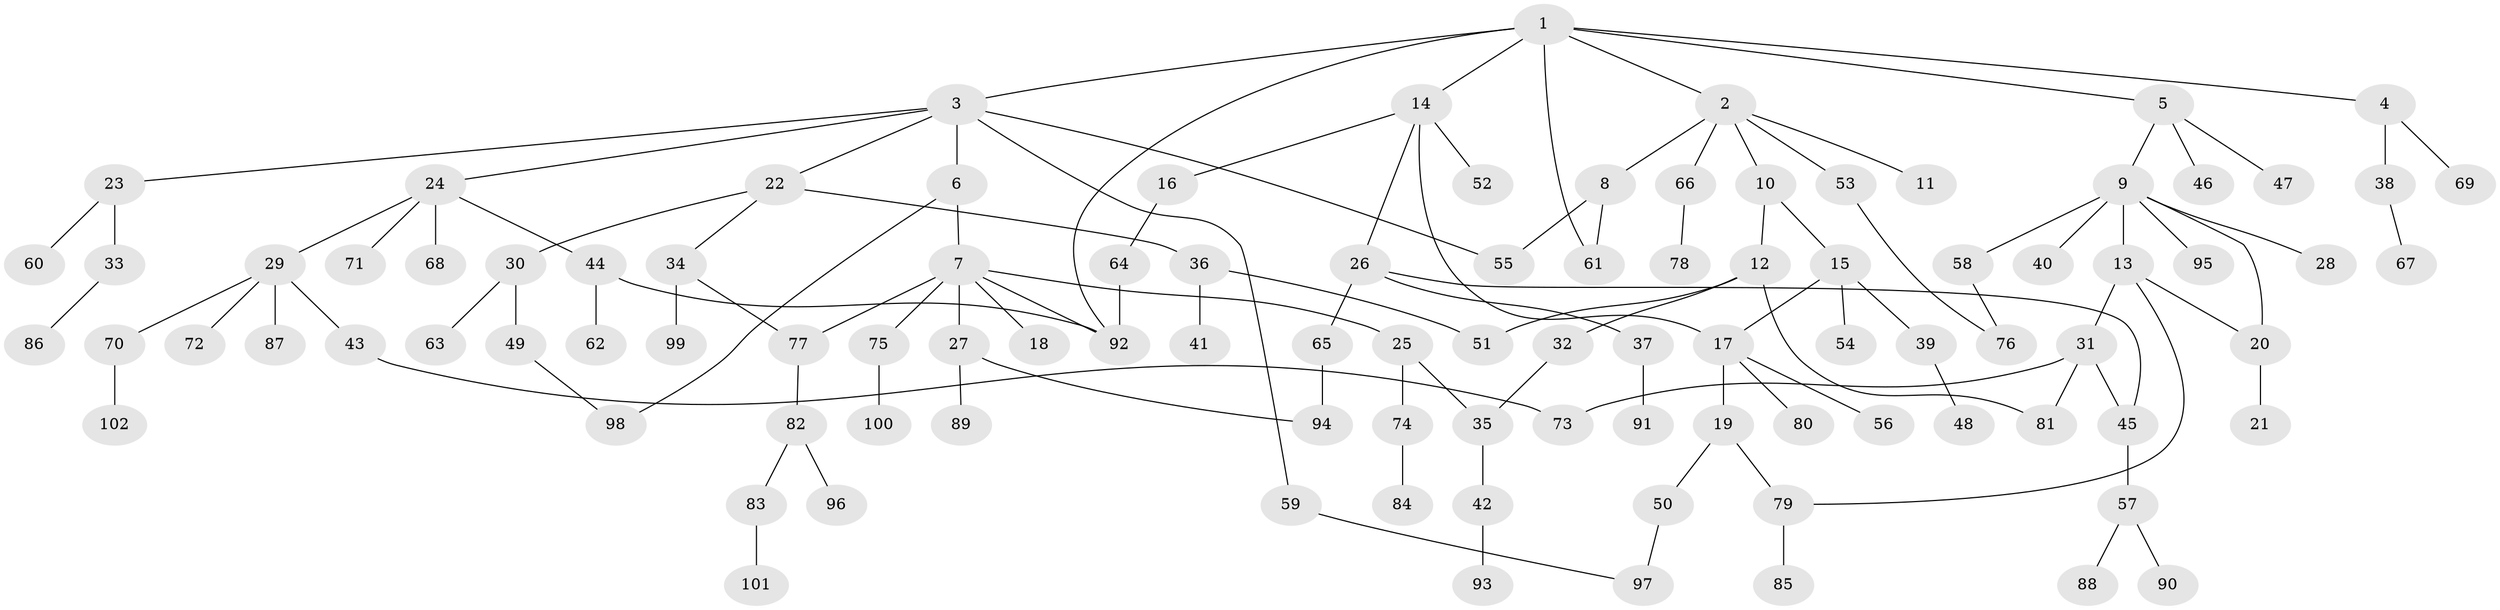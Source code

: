// Generated by graph-tools (version 1.1) at 2025/49/03/09/25 03:49:24]
// undirected, 102 vertices, 119 edges
graph export_dot {
graph [start="1"]
  node [color=gray90,style=filled];
  1;
  2;
  3;
  4;
  5;
  6;
  7;
  8;
  9;
  10;
  11;
  12;
  13;
  14;
  15;
  16;
  17;
  18;
  19;
  20;
  21;
  22;
  23;
  24;
  25;
  26;
  27;
  28;
  29;
  30;
  31;
  32;
  33;
  34;
  35;
  36;
  37;
  38;
  39;
  40;
  41;
  42;
  43;
  44;
  45;
  46;
  47;
  48;
  49;
  50;
  51;
  52;
  53;
  54;
  55;
  56;
  57;
  58;
  59;
  60;
  61;
  62;
  63;
  64;
  65;
  66;
  67;
  68;
  69;
  70;
  71;
  72;
  73;
  74;
  75;
  76;
  77;
  78;
  79;
  80;
  81;
  82;
  83;
  84;
  85;
  86;
  87;
  88;
  89;
  90;
  91;
  92;
  93;
  94;
  95;
  96;
  97;
  98;
  99;
  100;
  101;
  102;
  1 -- 2;
  1 -- 3;
  1 -- 4;
  1 -- 5;
  1 -- 14;
  1 -- 61;
  1 -- 92;
  2 -- 8;
  2 -- 10;
  2 -- 11;
  2 -- 53;
  2 -- 66;
  3 -- 6;
  3 -- 22;
  3 -- 23;
  3 -- 24;
  3 -- 55;
  3 -- 59;
  4 -- 38;
  4 -- 69;
  5 -- 9;
  5 -- 46;
  5 -- 47;
  6 -- 7;
  6 -- 98;
  7 -- 18;
  7 -- 25;
  7 -- 27;
  7 -- 75;
  7 -- 77;
  7 -- 92;
  8 -- 61;
  8 -- 55;
  9 -- 13;
  9 -- 20;
  9 -- 28;
  9 -- 40;
  9 -- 58;
  9 -- 95;
  10 -- 12;
  10 -- 15;
  12 -- 32;
  12 -- 51;
  12 -- 81;
  13 -- 31;
  13 -- 79;
  13 -- 20;
  14 -- 16;
  14 -- 26;
  14 -- 52;
  14 -- 17;
  15 -- 17;
  15 -- 39;
  15 -- 54;
  16 -- 64;
  17 -- 19;
  17 -- 56;
  17 -- 80;
  19 -- 50;
  19 -- 79;
  20 -- 21;
  22 -- 30;
  22 -- 34;
  22 -- 36;
  23 -- 33;
  23 -- 60;
  24 -- 29;
  24 -- 44;
  24 -- 68;
  24 -- 71;
  25 -- 35;
  25 -- 74;
  26 -- 37;
  26 -- 65;
  26 -- 45;
  27 -- 89;
  27 -- 94;
  29 -- 43;
  29 -- 70;
  29 -- 72;
  29 -- 87;
  30 -- 49;
  30 -- 63;
  31 -- 45;
  31 -- 81;
  31 -- 73;
  32 -- 35;
  33 -- 86;
  34 -- 99;
  34 -- 77;
  35 -- 42;
  36 -- 41;
  36 -- 51;
  37 -- 91;
  38 -- 67;
  39 -- 48;
  42 -- 93;
  43 -- 73;
  44 -- 62;
  44 -- 92;
  45 -- 57;
  49 -- 98;
  50 -- 97;
  53 -- 76;
  57 -- 88;
  57 -- 90;
  58 -- 76;
  59 -- 97;
  64 -- 92;
  65 -- 94;
  66 -- 78;
  70 -- 102;
  74 -- 84;
  75 -- 100;
  77 -- 82;
  79 -- 85;
  82 -- 83;
  82 -- 96;
  83 -- 101;
}
